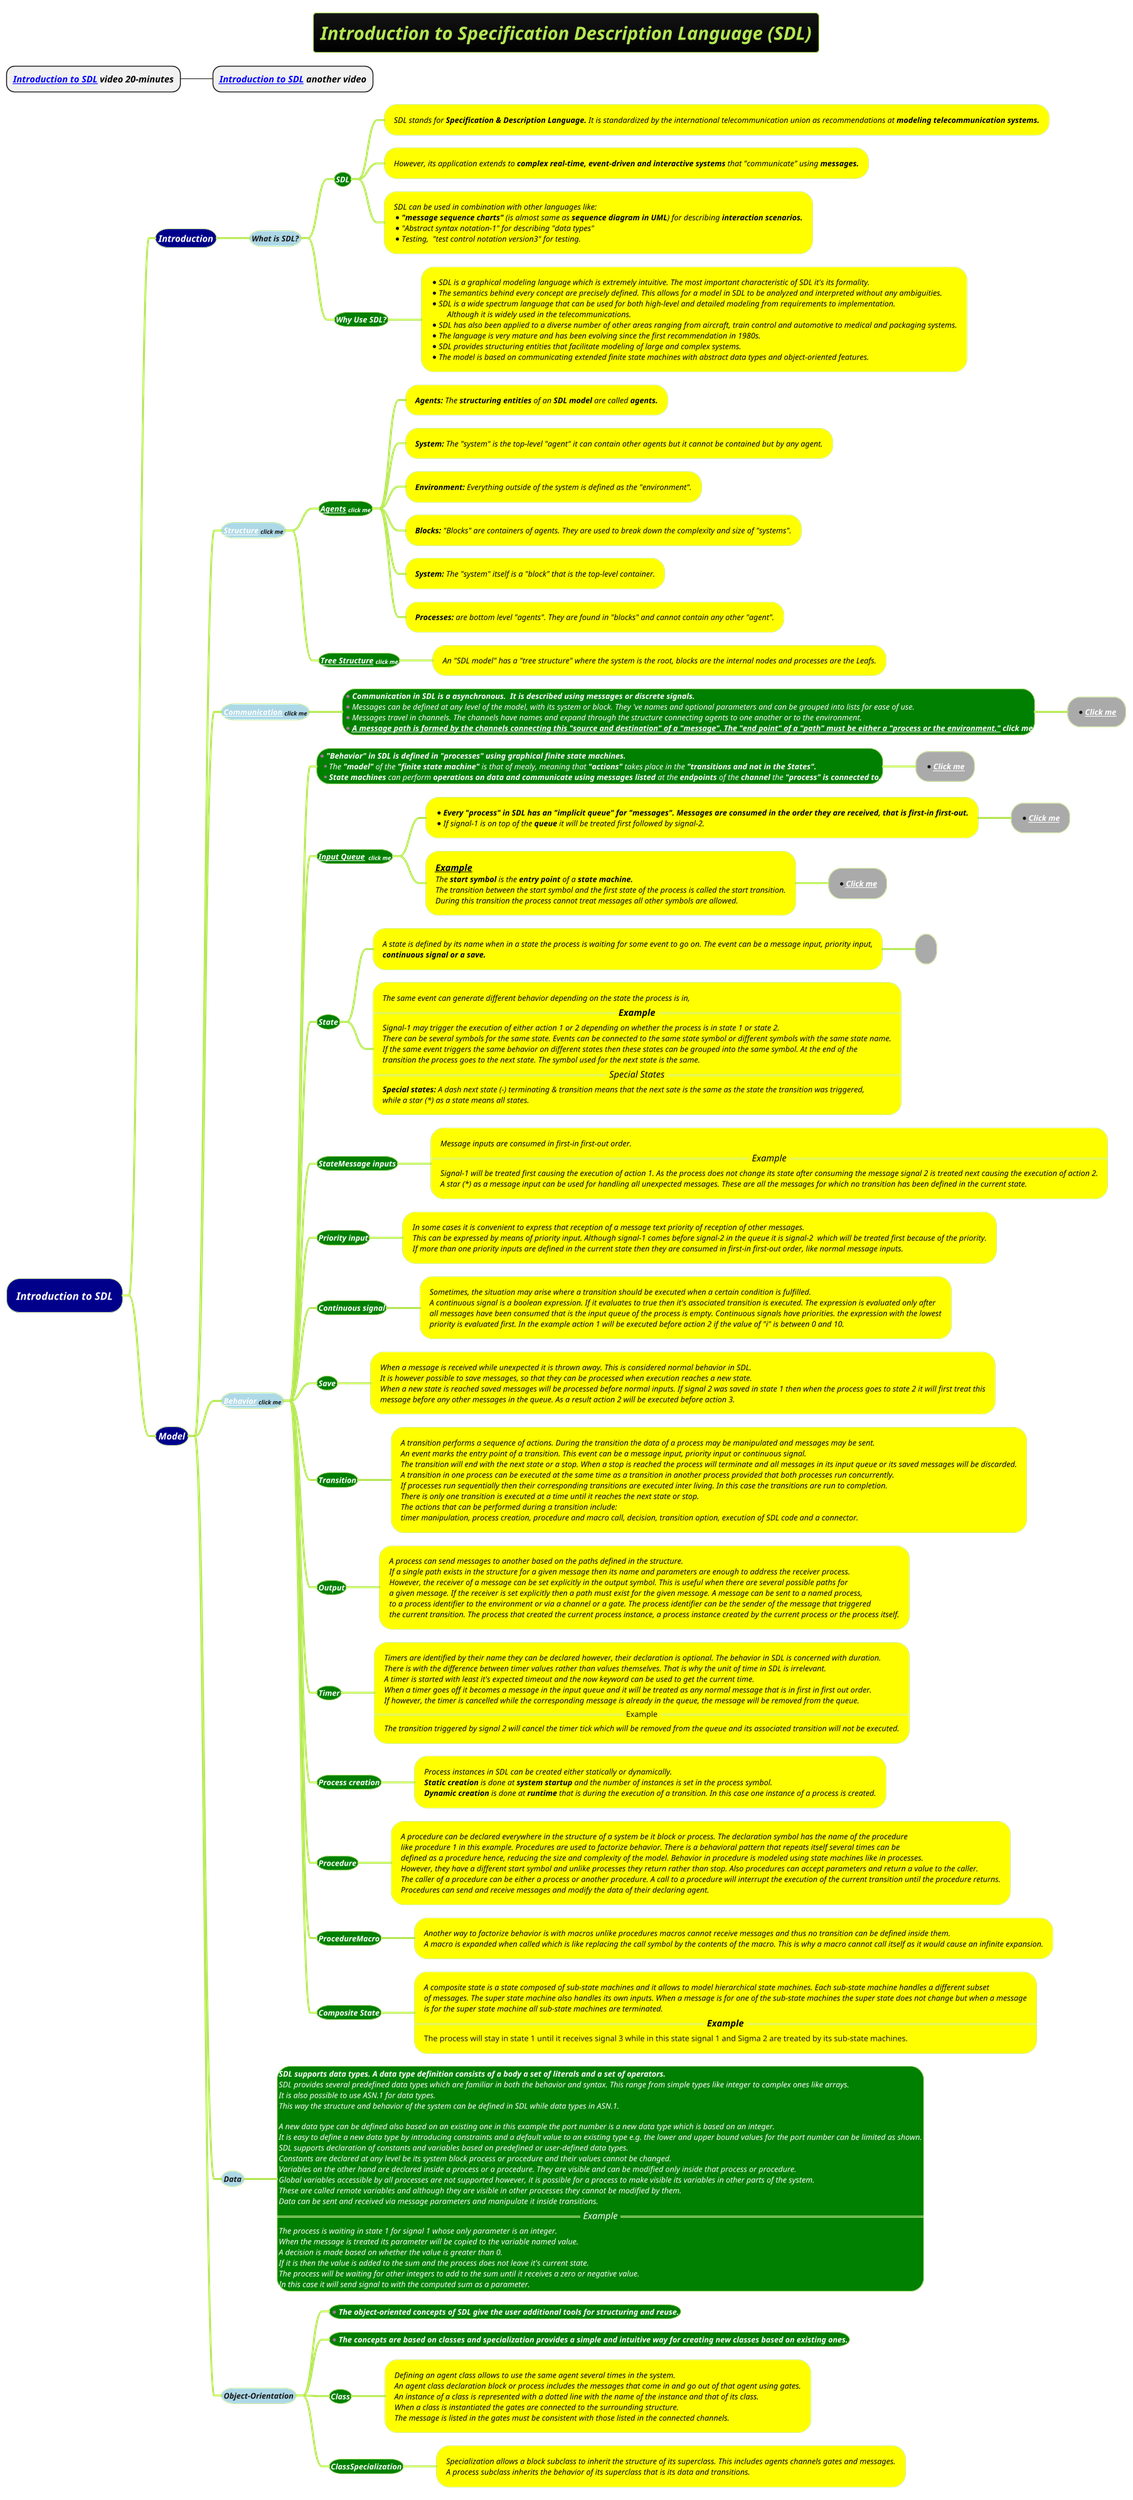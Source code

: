 @startmindmap
title =<i>Introduction to Specification Description Language (SDL)
* <b><i>[[https://www.youtube.com/watch?v=0MG4I1HqIb4&t=729s&ab_channel=PragmaDevSoftware Introduction to SDL]] video 20-minutes
** <b><i>[[https://www.youtube.com/watch?v=Hfxq5O6LhjQ&ab_channel=PragmaDevSoftware Introduction to SDL]] another video

!theme hacker
*[#darkblue] <i><color:white>Introduction to SDL
**[#darkblue] <i><color:white>Introduction
***[#lightblue] <b><i><size:12>What is SDL?
****[#green] <i><size:12><b><color:white>SDL
*****[#yellow] <i><size:12><color:black>SDL stands for **Specification & Description Language.** It is standardized by the international telecommunication union as recommendations at <b>modeling telecommunication systems.
*****[#yellow] <i><size:12><color:black>However, its application extends to <b>complex real-time, event-driven and interactive systems</b> that "communicate" using <b>messages.
*****[#yellow]:<i><size:12><color:black>SDL can be used in combination with other languages like:
*<i><size:12><color:black>**"message sequence charts"** (is almost same as **sequence diagram in UML**) for describing <b>interaction scenarios.
*<i><size:12><color:black>"Abstract syntax notation-1" for describing "data types"
*<i><size:12><color:black>Testing,  "test control notation version3" for testing.;

****[#green] <i><size:12><b><color:white>Why Use SDL?
*****[#yellow]:*<i><size:12><color:black>SDL is a graphical modeling language which is extremely intuitive. The most important characteristic of SDL it's its formality.
*<i><size:12><color:black>The semantics behind every concept are precisely defined. This allows for a model in SDL to be analyzed and interpreted without any ambiguities.
*<i><size:12><color:black>SDL is a wide spectrum language that can be used for both high-level and detailed modeling from requirements to implementation.
<i><size:12><color:black>\tAlthough it is widely used in the telecommunications.
*<i><size:12><color:black>SDL has also been applied to a diverse number of other areas ranging from aircraft, train control and automotive to medical and packaging systems.
*<i><size:12><color:black>The language is very mature and has been evolving since the first recommendation in 1980s.
*<i><size:12><color:black>SDL provides structuring entities that facilitate modeling of large and complex systems.
*<i><size:12><color:black>The model is based on communicating extended finite state machines with abstract data types and object-oriented features.;

**[#darkblue] <i><color:white>Model
***[#lightblue] <b><i><size:12>[[docs/3-programming-languages/Venkat-Subramaniam/images/img_86.png Structure]] <size:9>click me
****[#green] <i><size:12><b><color:white>[[docs/3-programming-languages/Venkat-Subramaniam/images/img_86.png Agents]] <size:9>click me
*****[#yellow] <i><size:12><color:black>**Agents:** The **structuring entities** of an **SDL model** are called <b>agents.
*****[#yellow] <i><size:12><color:black>**System:** The "system" is the top-level "agent" it can contain other agents but it cannot be contained but by any agent.
*****[#yellow] <i><size:12><color:black>**Environment:** Everything outside of the system is defined as the "environment".
*****[#yellow] <i><size:12><color:black>**Blocks:** "Blocks" are containers of agents. They are used to break down the complexity and size of "systems".
*****[#yellow] <i><size:12><color:black>**System:** The "system" itself is a "block" that is the top-level container.
*****[#yellow] <i><size:12><color:black>**Processes:** are bottom level "agents". They are found in "blocks" and cannot contain any other "agent".
****[#green] <i><size:12><b><color:white>[[docs/3-programming-languages/Venkat-Subramaniam/images/img_85.png Tree Structure]] <size:9>click me
*****[#yellow] <i><size:12><color:black>An "SDL model" has a "tree structure" where the system is the root, blocks are the internal nodes and processes are the Leafs.

***[#lightblue] <b><i><size:12>[[docs/3-programming-languages/Venkat-Subramaniam/images/img_87.png Communication]] <size:9>click me
****[#green]:*<i><size:12><b><color:white>Communication in SDL is a asynchronous.  It is described using messages or discrete signals.
*<i><size:12><color:white>Messages can be defined at any level of the model, with its system or block. They 've names and optional parameters and can be grouped into lists for ease of use.
*<i><size:12><color:white>Messages travel in channels. The channels have names and expand through the structure connecting agents to one another or to the environment.
*<i><size:12><color:white><b>[[docs/3-programming-languages/Venkat-Subramaniam/images/img_88.png A message path is formed by the channels connecting this "source and destination" of a "message". The "end point" of a "path" must be either a "process or the environment."]] click me;
*****[#a] *<i><size:12><b>[[docs/3-programming-languages/Venkat-Subramaniam/images/img_88.png Click me]]
***[#lightblue] <b><i><size:12>[[docs/3-programming-languages/Venkat-Subramaniam/images/img_89.png Behavior]] <size:9>click me
****[#green]:*<i><size:12><b><color:white>"Behavior" in SDL is defined in "processes" using graphical finite state machines.
**<i><size:12><color:white>The **"model"** of the **"finite state machine"** is that of mealy, meaning that **"actions"** takes place in the <b>"transitions and not in the States".
**<i><size:12><color:white>**State machines** can perform **operations on data and communicate using messages listed** at the **endpoints** of the **channel** the <b>"process" is connected to.;
*****[#a] *<i><size:12><b><color:white>[[docs/3-programming-languages/Venkat-Subramaniam/images/img_89.png Click me]]

****[#green] <i><b><size:12><color:white>[[docs/3-programming-languages/Venkat-Subramaniam/images/img_90.png Input Queue]] <size:9> click me
*****[#yellow]:*<i><size:12><b><color:black>Every "process" in SDL has an "implicit queue" for "messages". Messages are consumed in the order they are received, that is first-in first-out.
*<i><size:12><color:black>If signal-1 is on top of the **queue** it will be treated first followed by signal-2.;
******[#a] *<i><size:12><b><color:white>[[docs/3-programming-languages/Venkat-Subramaniam/images/img_90.png Click me]]

*****[#yellow]:<i><size:14><b><color:black><u>Example
<i><size:12><color:black>The **start symbol** is the **entry point** of a <b>state machine.
<i><size:12><color:black>The transition between the start symbol and the first state of the process is called the start transition.
<i><size:12><color:black>During this transition the process cannot treat messages all other symbols are allowed.;
******[#a] *<i><size:12><color:black><b>[[docs/3-programming-languages/Venkat-Subramaniam/images/img_91.png Click me]]
****[#green] <i><size:12><b><color:white>State
*****[#yellow]:<i><size:12><color:black>A state is defined by its name when in a state the process is waiting for some event to go on. The event can be a message input, priority input,
<i><size:12><color:black><b>continuous signal or a save.;
******[#a] <i><size:12><color:black>
*****[#yellow]:<i><size:12><color:black>The same event can generate different behavior depending on the state the process is in,
==<i><size:14><b><color:black>Example==
<size:12><i><color:black>Signal-1 may trigger the execution of either action 1 or 2 depending on whether the process is in state 1 or state 2.
<size:12><i><color:black>There can be several symbols for the same state. Events can be connected to the same state symbol or different symbols with the same state name.
<size:12><i><color:black>If the same event triggers the same behavior on different states then these states can be grouped into the same symbol. At the end of the
<size:12><i><color:black>transition the process goes to the next state. The symbol used for the next state is the same.
==<size:14><i><color:black>Special States==
<size:12><i><color:black>**Special states:** A dash next state (-) terminating & transition means that the next sate is the same as the state the transition was triggered,
<size:12><i><color:black>while a star (*) as a state means all states.;

****[#green] <i><size 12><b><color:white>StateMessage inputs
*****[#yellow]:<i><size:12><color:black>Message inputs are consumed in first-in first-out order.
==<i><size:14><color:black>Example==
<i><size:12><color:black>Signal-1 will be treated first causing the execution of action 1. As the process does not change its state after consuming the message signal 2 is treated next causing the execution of action 2.
<i><size:12><color:black>A star (*) as a message input can be used for handling all unexpected messages. These are all the messages for which no transition has been defined in the current state.;

****[#green] <i><size 12><b><color:white>Priority input
*****[#yellow]:<i><size:12><color:black>In some cases it is convenient to express that reception of a message text priority of reception of other messages.
<i><size:12><color:black>This can be expressed by means of priority input. Although signal-1 comes before signal-2 in the queue it is signal-2  which will be treated first because of the priority.
<i><size:12><color:black>If more than one priority inputs are defined in the current state then they are consumed in first-in first-out order, like normal message inputs.;


****[#green] <i><size 12><b><color:white>Continuous signal
*****[#yellow]:<i><size:12><color:black>Sometimes, the situation may arise where a transition should be executed when a certain condition is fulfilled.
<i><size:12><color:black>A continuous signal is a boolean expression. If it evaluates to true then it's associated transition is executed. The expression is evaluated only after
<i><size:12><color:black>all messages have been consumed that is the input queue of the process is empty. Continuous signals have priorities. the expression with the lowest
<i><size:12><color:black>priority is evaluated first. In the example action 1 will be executed before action 2 if the value of "i" is between 0 and 10.;

****[#green] <i><size 12><b><color:white>Save
*****[#yellow]:<i><size:12><color:black>When a message is received while unexpected it is thrown away. This is considered normal behavior in SDL.
<i><size:12><color:black>It is however possible to save messages, so that they can be processed when execution reaches a new state.
<i><size:12><color:black>When a new state is reached saved messages will be processed before normal inputs. If signal 2 was saved in state 1 then when the process goes to state 2 it will first treat this
<i><size:12><color:black>message before any other messages in the queue. As a result action 2 will be executed before action 3.;

****[#green] <i><size 12><b><color:white>Transition
*****[#yellow]:<i><size:12><color:black>A transition performs a sequence of actions. During the transition the data of a process may be manipulated and messages may be sent.
<i><size:12><color:black>An event marks the entry point of a transition. This event can be a message input, priority input or continuous signal.
<i><size:12><color:black>The transition will end with the next state or a stop. When a stop is reached the process will terminate and all messages in its input queue or its saved messages will be discarded.
<i><size:12><color:black>A transition in one process can be executed at the same time as a transition in another process provided that both processes run concurrently.
<i><size:12><color:black>If processes run sequentially then their corresponding transitions are executed inter living. In this case the transitions are run to completion.
<i><size:12><color:black>There is only one transition is executed at a time until it reaches the next state or stop.
<i><size:12><color:black>The actions that can be performed during a transition include:
<i><size:12><color:black>timer manipulation, process creation, procedure and macro call, decision, transition option, execution of SDL code and a connector.;

****[#green] <i><size 12><b><color:white>Output
*****[#yellow]:<i><size:12><color:black>A process can send messages to another based on the paths defined in the structure.
<i><size:12><color:black>If a single path exists in the structure for a given message then its name and parameters are enough to address the receiver process.
<i><size:12><color:black>However, the receiver of a message can be set explicitly in the output symbol. This is useful when there are several possible paths for
<i><size:12><color:black>a given message. If the receiver is set explicitly then a path must exist for the given message. A message can be sent to a named process,
<i><size:12><color:black>to a process identifier to the environment or via a channel or a gate. The process identifier can be the sender of the message that triggered
<i><size:12><color:black>the current transition. The process that created the current process instance, a process instance created by the current process or the process itself.;

****[#green] <i><size 12><b><color:white>Timer
*****[#yellow]:<i><size:12><color:black>Timers are identified by their name they can be declared however, their declaration is optional. The behavior in SDL is concerned with duration.
<i><size:12><color:black>There is with the difference between timer values rather than values themselves. That is why the unit of time in SDL is irrelevant.
<i><size:12><color:black>A timer is started with least it's expected timeout and the now keyword can be used to get the current time.
<i><size:12><color:black>When a timer goes off it becomes a message in the input queue and it will be treated as any normal message that is in first in first out order.
<i><size:12><color:black>If however, the timer is cancelled while the corresponding message is already in the queue, the message will be removed from the queue.
==Example==
<i><size:12><color:black>The transition triggered by signal 2 will cancel the timer tick which will be removed from the queue and its associated transition will not be executed.;

****[#green] <i><size 12><b><color:white>Process creation
*****[#yellow]:<i><size:12><color:black>Process instances in SDL can be created either statically or dynamically.
<i><size:12><color:black>**Static creation** is done at **system startup** and the number of instances is set in the process symbol.
<i><size:12><color:black>**Dynamic creation** is done at **runtime** that is during the execution of a transition. In this case one instance of a process is created.;

****[#green] <i><size 12><b><color:white>Procedure
*****[#yellow]:<i><size:12><color:black>A procedure can be declared everywhere in the structure of a system be it block or process. The declaration symbol has the name of the procedure
<i><size:12><color:black>like procedure 1 in this example. Procedures are used to factorize behavior. There is a behavioral pattern that repeats itself several times can be
<i><size:12><color:black>defined as a procedure hence, reducing the size and complexity of the model. Behavior in procedure is modeled using state machines like in processes.
<i><size:12><color:black>However, they have a different start symbol and unlike processes they return rather than stop. Also procedures can accept parameters and return a value to the caller.
<i><size:12><color:black>The caller of a procedure can be either a process or another procedure. A call to a procedure will interrupt the execution of the current transition until the procedure returns.
<i><size:12><color:black>Procedures can send and receive messages and modify the data of their declaring agent.;

****[#green] <i><size 12><b><color:white>ProcedureMacro
*****[#yellow]:<i><size:12><color:black>Another way to factorize behavior is with macros unlike procedures macros cannot receive messages and thus no transition can be defined inside them.
<i><size:12><color:black>A macro is expanded when called which is like replacing the call symbol by the contents of the macro. This is why a macro cannot call itself as it would cause an infinite expansion.;

****[#green] <i><size 12><b><color:white>Composite State
*****[#yellow]:<i><size:12><color:black>A composite state is a state composed of sub-state machines and it allows to model hierarchical state machines. Each sub-state machine handles a different subset
<i><size:12><color:black>of messages. The super state machine also handles its own inputs. When a message is for one of the sub-state machines the super state does not change but when a message
<i><size:12><color:black>is for the super state machine all sub-state machines are terminated.
==<i><size:14><color:black><b>Example==
The process will stay in state 1 until it receives signal 3 while in this state signal 1 and Sigma 2 are treated by its sub-state machines.;

***[#lightblue] <b><i><size:12>Data
****[#green]:<i><size 12><b><color:white>SDL supports data types. A data type definition consists of a body a set of literals and a set of operators.
<i><size:12><color:white>SDL provides several predefined data types which are familiar in both the behavior and syntax. This range from simple types like integer to complex ones like arrays.
<i><size:12><color:white>It is also possible to use ASN.1 for data types.
<i><size:12><color:white>This way the structure and behavior of the system can be defined in SDL while data types in ASN.1.

<i><size:12><color:white>A new data type can be defined also based on an existing one in this example the port number is a new data type which is based on an integer.
<i><size:12><color:white>It is easy to define a new data type by introducing constraints and a default value to an existing type e.g. the lower and upper bound values for the port number can be limited as shown.
<i><size:12><color:white>SDL supports declaration of constants and variables based on predefined or user-defined data types.
<i><size:12><color:white>Constants are declared at any level be its system block process or procedure and their values cannot be changed.
<i><size:12><color:white>Variables on the other hand are declared inside a process or a procedure. They are visible and can be modified only inside that process or procedure.
<i><size:12><color:white>Global variables accessible by all processes are not supported however, it is possible for a process to make visible its variables in other parts of the system.
<i><size:12><color:white>These are called remote variables and although they are visible in other processes they cannot be modified by them.
<i><size:12><color:white>Data can be sent and received via message parameters and manipulate it inside transitions.
==<i><size:14><color:white>Example==
<i><size:12><color:white>The process is waiting in state 1 for signal 1 whose only parameter is an integer.
<i><size:12><color:white>When the message is treated its parameter will be copied to the variable named value.
<i><size:12><color:white>A decision is made based on whether the value is greater than 0.
<i><size:12><color:white>If it is then the value is added to the sum and the process does not leave it's current state.
<i><size:12><color:white>The process will be waiting for other integers to add to the sum until it receives a zero or negative value.
<i><size:12><color:white>In this case it will send signal to with the computed sum as a parameter.;

***[#lightblue] <b><i><size:12>Object-Orientation
****[#green] *<i><size 12><b><color:white>The object-oriented concepts of SDL give the user additional tools for structuring and reuse.
****[#green] *<i><size 12><b><color:white>The concepts are based on classes and specialization provides a simple and intuitive way for creating new classes based on existing ones.

****[#green] <i><size 12><b><color:white>Class
*****[#yellow]:<i><size:12><color:black>Defining an agent class allows to use the same agent several times in the system.
<i><size:12><color:black>An agent class declaration block or process includes the messages that come in and go out of that agent using gates.
<i><size:12><color:black>An instance of a class is represented with a dotted line with the name of the instance and that of its class.
<i><size:12><color:black>When a class is instantiated the gates are connected to the surrounding structure.
<i><size:12><color:black>The message is listed in the gates must be consistent with those listed in the connected channels.;

****[#green] <i><size 12><b><color:white>ClassSpecialization
*****[#yellow]:<i><size:12><color:black>Specialization allows a block subclass to inherit the structure of its superclass. This includes agents channels gates and messages.
<i><size:12><color:black>A process subclass inherits the behavior of its superclass that is its data and transitions.;
@endmindmap